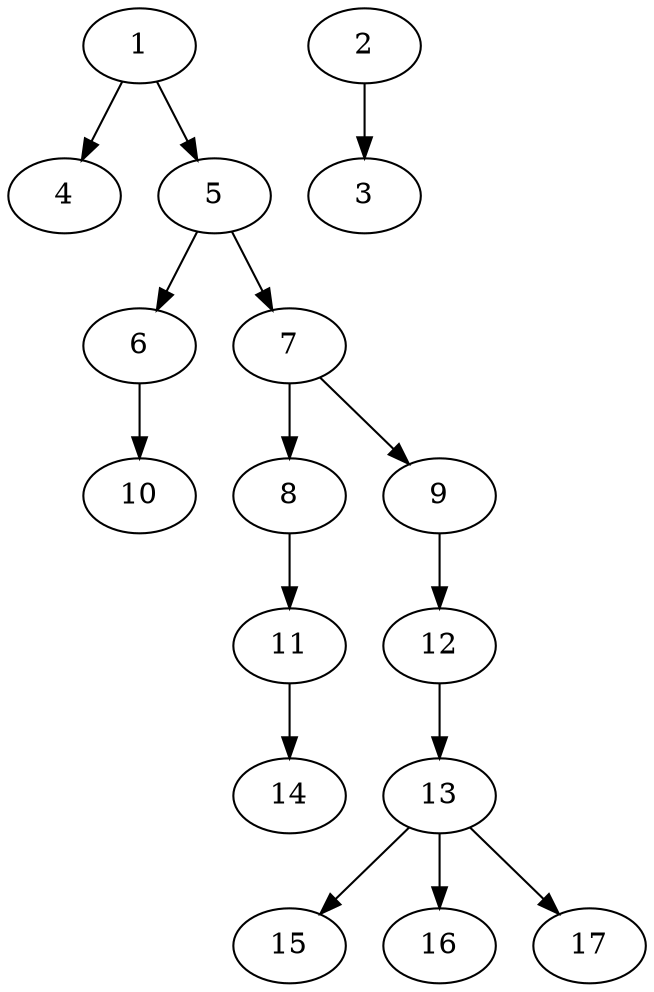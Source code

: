 // DAG (tier=1-easy, mode=data, n=17, ccr=0.335, fat=0.488, density=0.303, regular=0.611, jump=0.029, mindata=1048576, maxdata=8388608)
// DAG automatically generated by daggen at Sun Aug 24 16:33:32 2025
// /home/ermia/Project/Environments/daggen/bin/daggen --dot --ccr 0.335 --fat 0.488 --regular 0.611 --density 0.303 --jump 0.029 --mindata 1048576 --maxdata 8388608 -n 17 
digraph G {
  1 [size="60656209559103209472", alpha="0.04", expect_size="30328104779551604736"]
  1 -> 4 [size ="123501860093952"]
  1 -> 5 [size ="123501860093952"]
  2 [size="305001159033657920", alpha="0.01", expect_size="152500579516828960"]
  2 -> 3 [size ="145309514596352"]
  3 [size="28243776260722917376", alpha="0.17", expect_size="14121888130361458688"]
  4 [size="1542001796447782", alpha="0.13", expect_size="771000898223891"]
  5 [size="34107042316798656512", alpha="0.17", expect_size="17053521158399328256"]
  5 -> 6 [size ="84136807104512"]
  5 -> 7 [size ="84136807104512"]
  6 [size="83830763853474430976", alpha="0.08", expect_size="41915381926737215488"]
  6 -> 10 [size ="153235339870208"]
  7 [size="4247883003424108", alpha="0.00", expect_size="2123941501712054"]
  7 -> 8 [size ="170927920775168"]
  7 -> 9 [size ="170927920775168"]
  8 [size="294196387849961472000", alpha="0.03", expect_size="147098193924980736000"]
  8 -> 11 [size ="353873638195200"]
  9 [size="24934759566617346048", alpha="0.14", expect_size="12467379783308673024"]
  9 -> 12 [size ="68279989174272"]
  10 [size="77748993415758944", alpha="0.15", expect_size="38874496707879472"]
  11 [size="12356980185020444", alpha="0.14", expect_size="6178490092510222"]
  11 -> 14 [size ="238668950274048"]
  12 [size="309391882666035264", alpha="0.18", expect_size="154695941333017632"]
  12 -> 13 [size ="229277299638272"]
  13 [size="110415147155062784000", alpha="0.19", expect_size="55207573577531392000"]
  13 -> 15 [size ="184123444428800"]
  13 -> 16 [size ="184123444428800"]
  13 -> 17 [size ="184123444428800"]
  14 [size="474906042046406336", alpha="0.03", expect_size="237453021023203168"]
  15 [size="23420398423161220", alpha="0.11", expect_size="11710199211580610"]
  16 [size="28257350184057436", alpha="0.06", expect_size="14128675092028718"]
  17 [size="110794302786490992", alpha="0.00", expect_size="55397151393245496"]
}